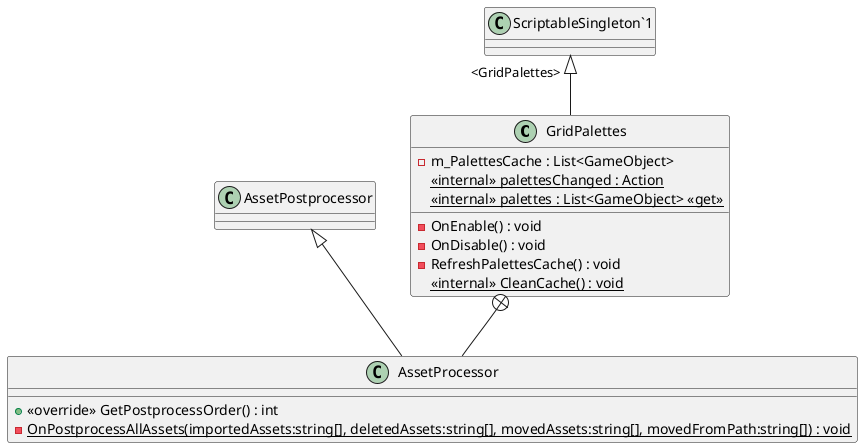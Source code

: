 @startuml
class GridPalettes {
    - m_PalettesCache : List<GameObject>
    <<internal>> {static} palettesChanged : Action
    <<internal>> {static} palettes : List<GameObject> <<get>>
    - OnEnable() : void
    - OnDisable() : void
    - RefreshPalettesCache() : void
    <<internal>> {static} CleanCache() : void
}
class AssetProcessor {
    + <<override>> GetPostprocessOrder() : int
    - {static} OnPostprocessAllAssets(importedAssets:string[], deletedAssets:string[], movedAssets:string[], movedFromPath:string[]) : void
}
"ScriptableSingleton`1" "<GridPalettes>" <|-- GridPalettes
GridPalettes +-- AssetProcessor
AssetPostprocessor <|-- AssetProcessor
@enduml
